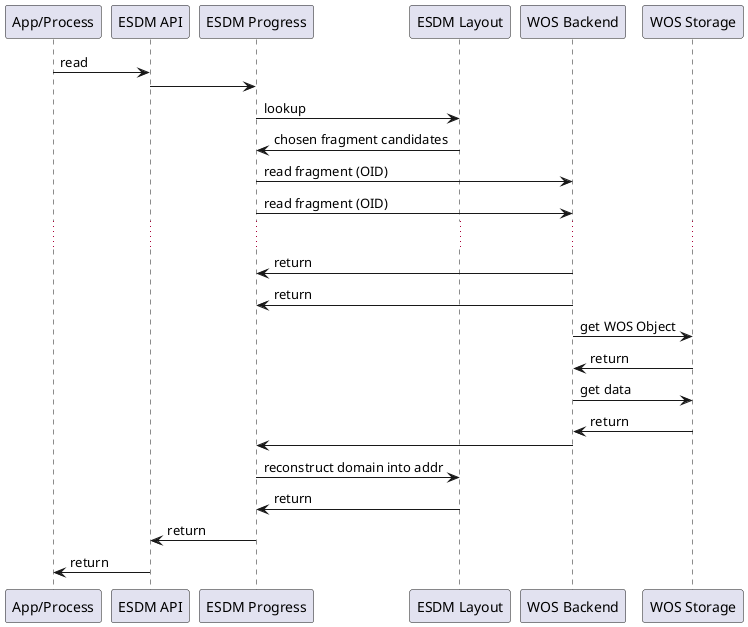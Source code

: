 @startuml

participant "App/Process" as proc
participant "ESDM API" as ESDM

participant "ESDM Progress” as progress
participant "ESDM Layout" as layout

participant "WOS Backend" as backend
participant “WOS Storage" as storage




proc -> ESDM: read
ESDM -> progress
progress -> layout: lookup
layout -> progress: chosen fragment candidates
progress -> backend: read fragment (OID)
progress -> backend: read fragment (OID)
...
progress <- backend: return
progress <- backend: return

backend -> storage: get WOS Object
backend <- storage: return
backend -> storage: get data
backend <- storage: return

progress <- backend

progress -> layout: reconstruct domain into addr
progress <- layout: return

ESDM <- progress: return
proc <- ESDM: return



@enduml
